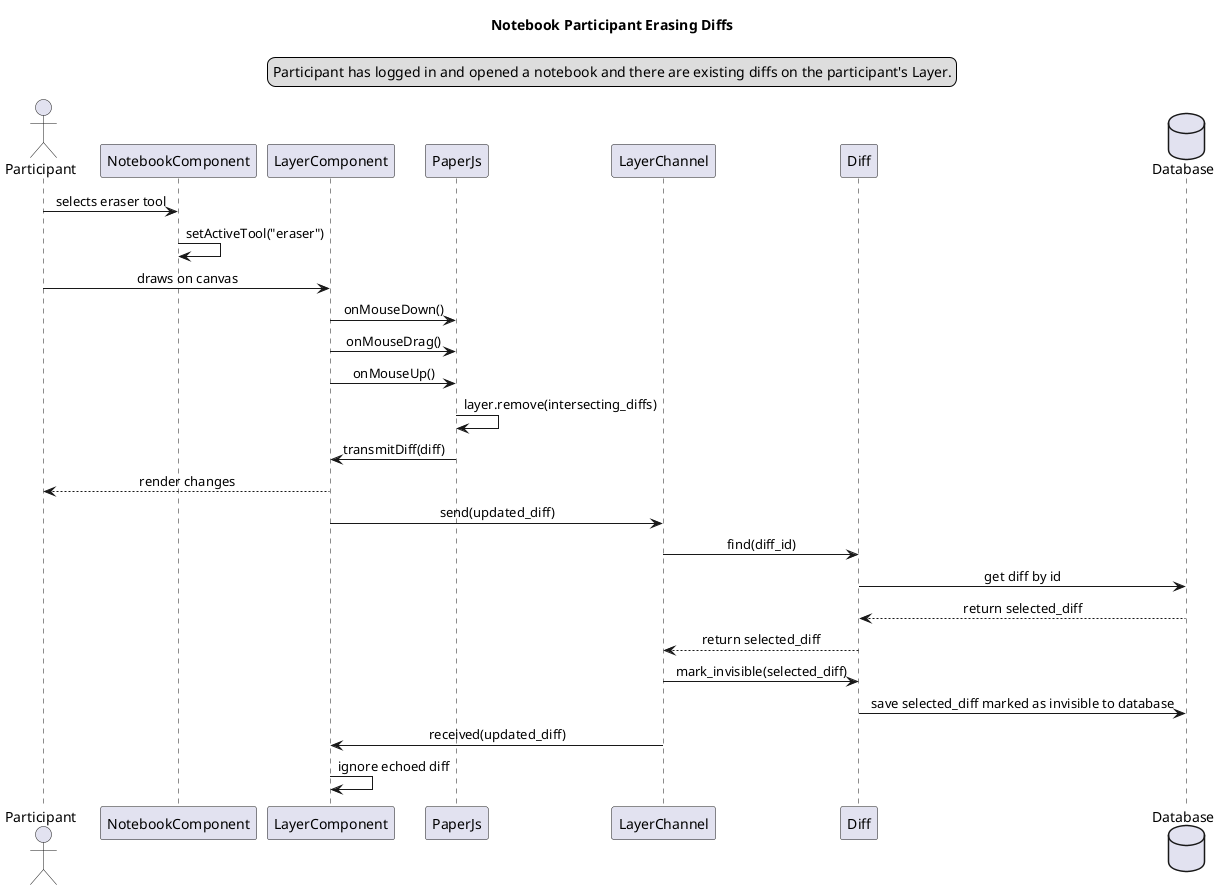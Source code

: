 @startuml Notebook Participant Erasing Diffs
title Notebook Participant Erasing Diffs
skinparam sequenceMessageAlign center
legend top
Participant has logged in and opened a notebook and there are existing diffs on the participant's Layer.
endlegend

actor Participant as partic
participant NotebookComponent as nc
participant LayerComponent as lc
participant PaperJs as pjs
participant LayerChannel as lch
participant Diff as d
database Database as db

partic -> nc : selects eraser tool
nc -> nc : setActiveTool("eraser")
partic -> lc : draws on canvas

lc -> pjs : onMouseDown()
lc -> pjs : onMouseDrag()
lc -> pjs : onMouseUp()
pjs -> pjs : layer.remove(intersecting_diffs)
pjs -> lc : transmitDiff(diff)

lc --> partic : render changes

lc -> lch : send(updated_diff)
lch -> d : find(diff_id)
d -> db : get diff by id
db --> d : return selected_diff
d --> lch : return selected_diff
lch -> d : mark_invisible(selected_diff)
d -> db : save selected_diff marked as invisible to database

lch -> lc : received(updated_diff)
lc -> lc : ignore echoed diff
@enduml